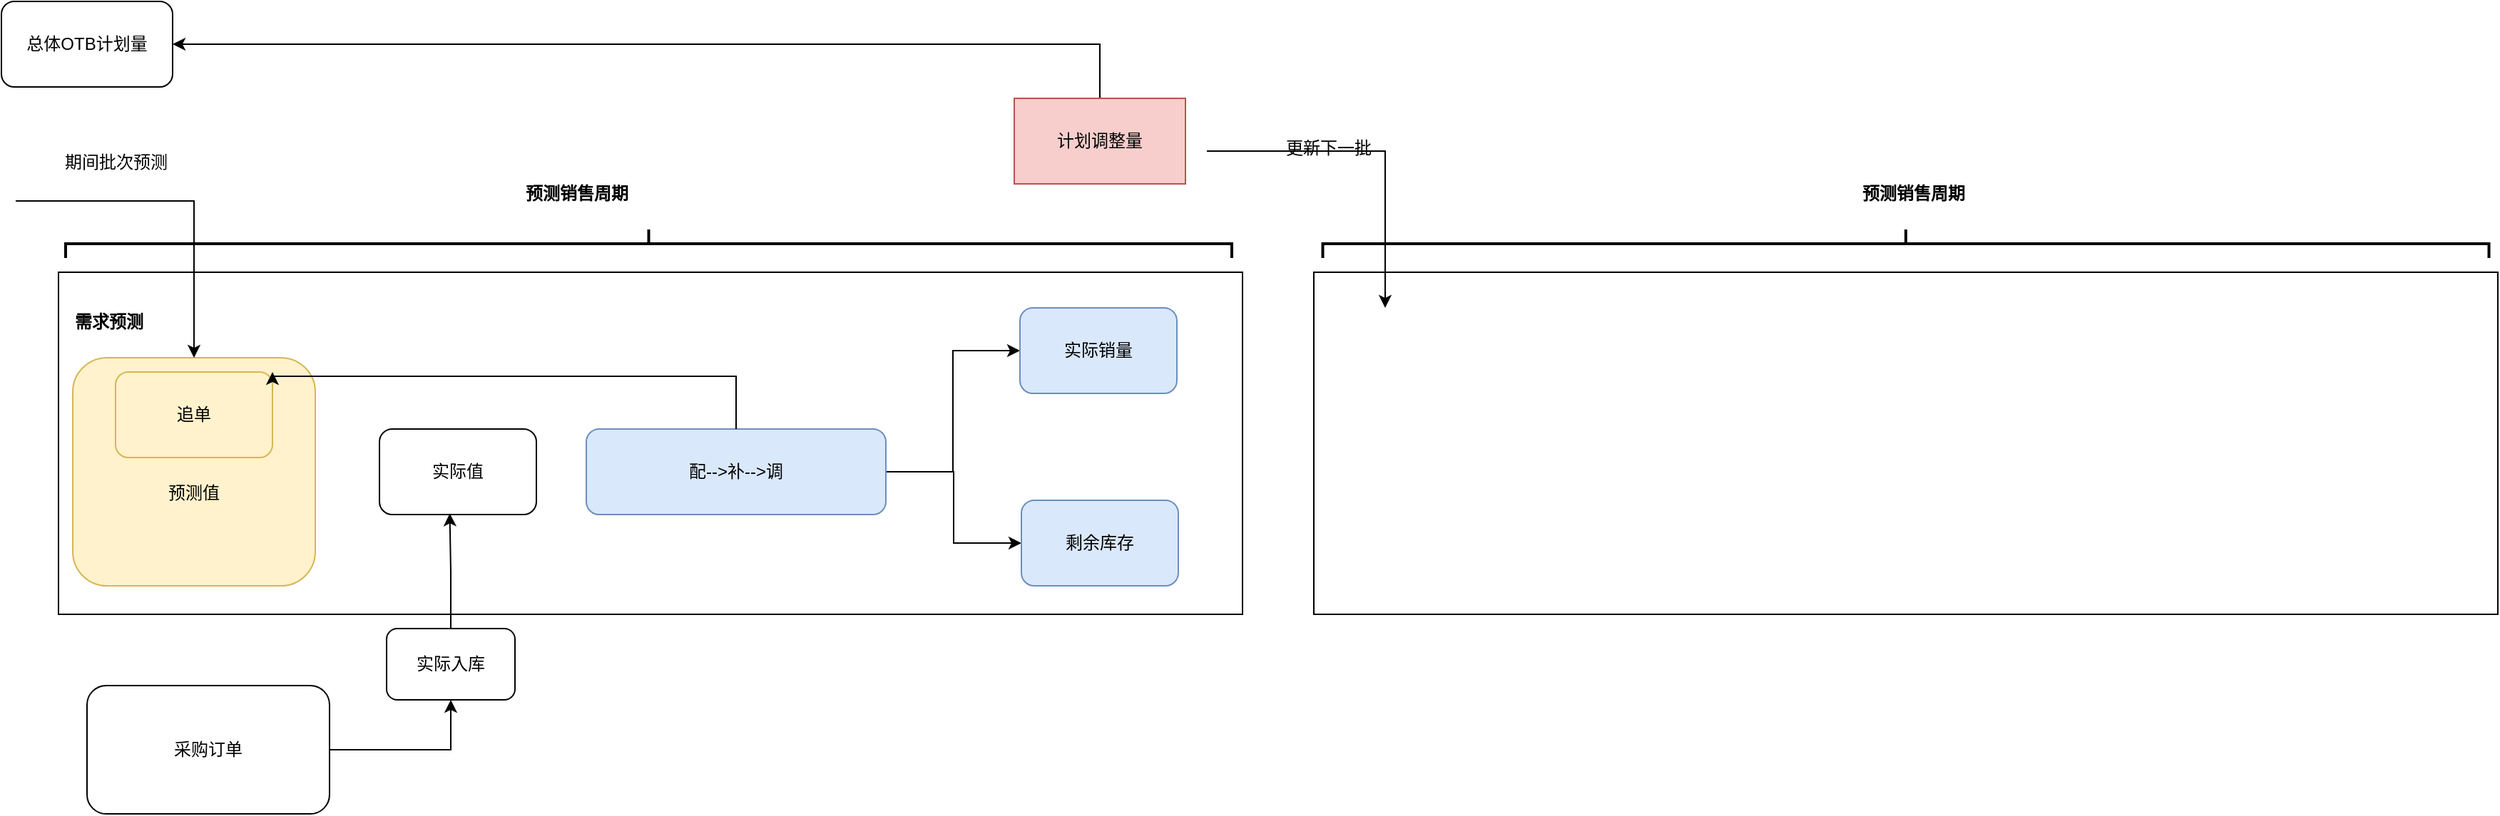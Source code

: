 <mxfile version="26.1.0">
  <diagram name="第 1 页" id="HbV-hDT2-JPePssOrOjj">
    <mxGraphModel dx="3489" dy="2326" grid="1" gridSize="10" guides="1" tooltips="1" connect="1" arrows="1" fold="1" page="1" pageScale="1" pageWidth="827" pageHeight="1169" math="0" shadow="0">
      <root>
        <mxCell id="0" />
        <mxCell id="1" parent="0" />
        <mxCell id="b8q4aLTcgnFEHHnnM0iS-1" value="" style="rounded=0;whiteSpace=wrap;html=1;" vertex="1" parent="1">
          <mxGeometry x="70" y="200" width="830" height="240" as="geometry" />
        </mxCell>
        <mxCell id="b8q4aLTcgnFEHHnnM0iS-3" value="&lt;b&gt;需求预测&lt;/b&gt;" style="text;html=1;align=center;verticalAlign=middle;resizable=0;points=[];autosize=1;strokeColor=none;fillColor=none;" vertex="1" parent="1">
          <mxGeometry x="70" y="220" width="70" height="30" as="geometry" />
        </mxCell>
        <mxCell id="b8q4aLTcgnFEHHnnM0iS-5" value="&lt;div&gt;&lt;br&gt;&lt;/div&gt;&lt;div&gt;&lt;br&gt;&lt;/div&gt;预测值" style="rounded=1;whiteSpace=wrap;html=1;fillColor=#fff2cc;strokeColor=#d6b656;" vertex="1" parent="1">
          <mxGeometry x="80" y="260" width="170" height="160" as="geometry" />
        </mxCell>
        <mxCell id="b8q4aLTcgnFEHHnnM0iS-6" value="实际值" style="rounded=1;whiteSpace=wrap;html=1;" vertex="1" parent="1">
          <mxGeometry x="295" y="310" width="110" height="60" as="geometry" />
        </mxCell>
        <mxCell id="b8q4aLTcgnFEHHnnM0iS-7" value="" style="endArrow=classic;html=1;rounded=0;entryX=0.5;entryY=0;entryDx=0;entryDy=0;" edge="1" parent="1" target="b8q4aLTcgnFEHHnnM0iS-5">
          <mxGeometry width="50" height="50" relative="1" as="geometry">
            <mxPoint x="40" y="150" as="sourcePoint" />
            <mxPoint x="90" y="100" as="targetPoint" />
            <Array as="points">
              <mxPoint x="165" y="150" />
            </Array>
          </mxGeometry>
        </mxCell>
        <mxCell id="b8q4aLTcgnFEHHnnM0iS-8" value="期间批次预测" style="text;html=1;align=center;verticalAlign=middle;resizable=0;points=[];autosize=1;strokeColor=none;fillColor=none;" vertex="1" parent="1">
          <mxGeometry x="60" y="108" width="100" height="30" as="geometry" />
        </mxCell>
        <mxCell id="b8q4aLTcgnFEHHnnM0iS-11" style="edgeStyle=orthogonalEdgeStyle;rounded=0;orthogonalLoop=1;jettySize=auto;html=1;entryX=0.5;entryY=1;entryDx=0;entryDy=0;" edge="1" parent="1" source="b8q4aLTcgnFEHHnnM0iS-9" target="b8q4aLTcgnFEHHnnM0iS-10">
          <mxGeometry relative="1" as="geometry" />
        </mxCell>
        <mxCell id="b8q4aLTcgnFEHHnnM0iS-9" value="采购订单" style="rounded=1;whiteSpace=wrap;html=1;" vertex="1" parent="1">
          <mxGeometry x="90" y="490" width="170" height="90" as="geometry" />
        </mxCell>
        <mxCell id="b8q4aLTcgnFEHHnnM0iS-10" value="实际入库" style="rounded=1;whiteSpace=wrap;html=1;" vertex="1" parent="1">
          <mxGeometry x="300" y="450" width="90" height="50" as="geometry" />
        </mxCell>
        <mxCell id="b8q4aLTcgnFEHHnnM0iS-13" style="edgeStyle=orthogonalEdgeStyle;rounded=0;orthogonalLoop=1;jettySize=auto;html=1;exitX=0.5;exitY=0;exitDx=0;exitDy=0;entryX=0.448;entryY=0.987;entryDx=0;entryDy=0;entryPerimeter=0;" edge="1" parent="1" source="b8q4aLTcgnFEHHnnM0iS-10" target="b8q4aLTcgnFEHHnnM0iS-6">
          <mxGeometry relative="1" as="geometry" />
        </mxCell>
        <mxCell id="b8q4aLTcgnFEHHnnM0iS-14" value="预测销售周期" style="text;html=1;align=center;verticalAlign=middle;resizable=0;points=[];autosize=1;strokeColor=none;fillColor=none;fontStyle=1" vertex="1" parent="1">
          <mxGeometry x="382.5" y="130" width="100" height="30" as="geometry" />
        </mxCell>
        <mxCell id="b8q4aLTcgnFEHHnnM0iS-16" value="" style="strokeWidth=2;html=1;shape=mxgraph.flowchart.annotation_2;align=left;labelPosition=right;pointerEvents=1;rotation=90;" vertex="1" parent="1">
          <mxGeometry x="473.75" y="-228.75" width="20" height="817.5" as="geometry" />
        </mxCell>
        <mxCell id="b8q4aLTcgnFEHHnnM0iS-25" style="edgeStyle=orthogonalEdgeStyle;rounded=0;orthogonalLoop=1;jettySize=auto;html=1;entryX=0;entryY=0.5;entryDx=0;entryDy=0;" edge="1" parent="1" source="b8q4aLTcgnFEHHnnM0iS-17" target="b8q4aLTcgnFEHHnnM0iS-20">
          <mxGeometry relative="1" as="geometry" />
        </mxCell>
        <mxCell id="b8q4aLTcgnFEHHnnM0iS-26" style="edgeStyle=orthogonalEdgeStyle;rounded=0;orthogonalLoop=1;jettySize=auto;html=1;" edge="1" parent="1" source="b8q4aLTcgnFEHHnnM0iS-17" target="b8q4aLTcgnFEHHnnM0iS-23">
          <mxGeometry relative="1" as="geometry" />
        </mxCell>
        <mxCell id="b8q4aLTcgnFEHHnnM0iS-17" value="配--&amp;gt;补--&amp;gt;调" style="rounded=1;whiteSpace=wrap;html=1;fillColor=#dae8fc;strokeColor=#6c8ebf;" vertex="1" parent="1">
          <mxGeometry x="440" y="310" width="210" height="60" as="geometry" />
        </mxCell>
        <mxCell id="b8q4aLTcgnFEHHnnM0iS-18" value="追单" style="rounded=1;whiteSpace=wrap;html=1;fillColor=#fff2cc;strokeColor=#d6b656;" vertex="1" parent="1">
          <mxGeometry x="110" y="270" width="110" height="60" as="geometry" />
        </mxCell>
        <mxCell id="b8q4aLTcgnFEHHnnM0iS-19" style="edgeStyle=orthogonalEdgeStyle;rounded=0;orthogonalLoop=1;jettySize=auto;html=1;entryX=1;entryY=0;entryDx=0;entryDy=0;" edge="1" parent="1" source="b8q4aLTcgnFEHHnnM0iS-17" target="b8q4aLTcgnFEHHnnM0iS-18">
          <mxGeometry relative="1" as="geometry">
            <Array as="points">
              <mxPoint x="545" y="273" />
              <mxPoint x="220" y="273" />
            </Array>
          </mxGeometry>
        </mxCell>
        <mxCell id="b8q4aLTcgnFEHHnnM0iS-20" value="实际销量" style="rounded=1;whiteSpace=wrap;html=1;fillColor=#dae8fc;strokeColor=#6c8ebf;" vertex="1" parent="1">
          <mxGeometry x="744" y="225" width="110" height="60" as="geometry" />
        </mxCell>
        <mxCell id="b8q4aLTcgnFEHHnnM0iS-23" value="剩余库存" style="rounded=1;whiteSpace=wrap;html=1;fillColor=#dae8fc;strokeColor=#6c8ebf;" vertex="1" parent="1">
          <mxGeometry x="745" y="360" width="110" height="60" as="geometry" />
        </mxCell>
        <mxCell id="b8q4aLTcgnFEHHnnM0iS-31" style="edgeStyle=orthogonalEdgeStyle;rounded=0;orthogonalLoop=1;jettySize=auto;html=1;entryX=1;entryY=0.5;entryDx=0;entryDy=0;" edge="1" parent="1" source="b8q4aLTcgnFEHHnnM0iS-24" target="b8q4aLTcgnFEHHnnM0iS-30">
          <mxGeometry relative="1" as="geometry">
            <Array as="points">
              <mxPoint x="800" y="40" />
            </Array>
          </mxGeometry>
        </mxCell>
        <mxCell id="b8q4aLTcgnFEHHnnM0iS-24" value="计划调整量" style="rounded=0;whiteSpace=wrap;html=1;fillColor=#f8cecc;strokeColor=#b85450;" vertex="1" parent="1">
          <mxGeometry x="740" y="78" width="120" height="60" as="geometry" />
        </mxCell>
        <mxCell id="b8q4aLTcgnFEHHnnM0iS-30" value="总体OTB计划量" style="rounded=1;whiteSpace=wrap;html=1;" vertex="1" parent="1">
          <mxGeometry x="30" y="10" width="120" height="60" as="geometry" />
        </mxCell>
        <mxCell id="b8q4aLTcgnFEHHnnM0iS-34" value="" style="strokeWidth=2;html=1;shape=mxgraph.flowchart.annotation_2;align=left;labelPosition=right;pointerEvents=1;rotation=90;" vertex="1" parent="1">
          <mxGeometry x="1355" y="-228.75" width="20" height="817.5" as="geometry" />
        </mxCell>
        <mxCell id="b8q4aLTcgnFEHHnnM0iS-35" value="更新下一批" style="text;html=1;align=center;verticalAlign=middle;resizable=0;points=[];autosize=1;strokeColor=none;fillColor=none;" vertex="1" parent="1">
          <mxGeometry x="920" y="98" width="80" height="30" as="geometry" />
        </mxCell>
        <mxCell id="b8q4aLTcgnFEHHnnM0iS-37" value="" style="rounded=0;whiteSpace=wrap;html=1;" vertex="1" parent="1">
          <mxGeometry x="950" y="200" width="830" height="240" as="geometry" />
        </mxCell>
        <mxCell id="b8q4aLTcgnFEHHnnM0iS-38" value="" style="endArrow=classic;html=1;rounded=0;entryX=0.5;entryY=0;entryDx=0;entryDy=0;" edge="1" parent="1">
          <mxGeometry width="50" height="50" relative="1" as="geometry">
            <mxPoint x="875" y="115" as="sourcePoint" />
            <mxPoint x="1000" y="225" as="targetPoint" />
            <Array as="points">
              <mxPoint x="1000" y="115" />
            </Array>
          </mxGeometry>
        </mxCell>
        <mxCell id="b8q4aLTcgnFEHHnnM0iS-40" value="预测销售周期" style="text;html=1;align=center;verticalAlign=middle;resizable=0;points=[];autosize=1;strokeColor=none;fillColor=none;fontStyle=1" vertex="1" parent="1">
          <mxGeometry x="1320" y="130" width="100" height="30" as="geometry" />
        </mxCell>
      </root>
    </mxGraphModel>
  </diagram>
</mxfile>
